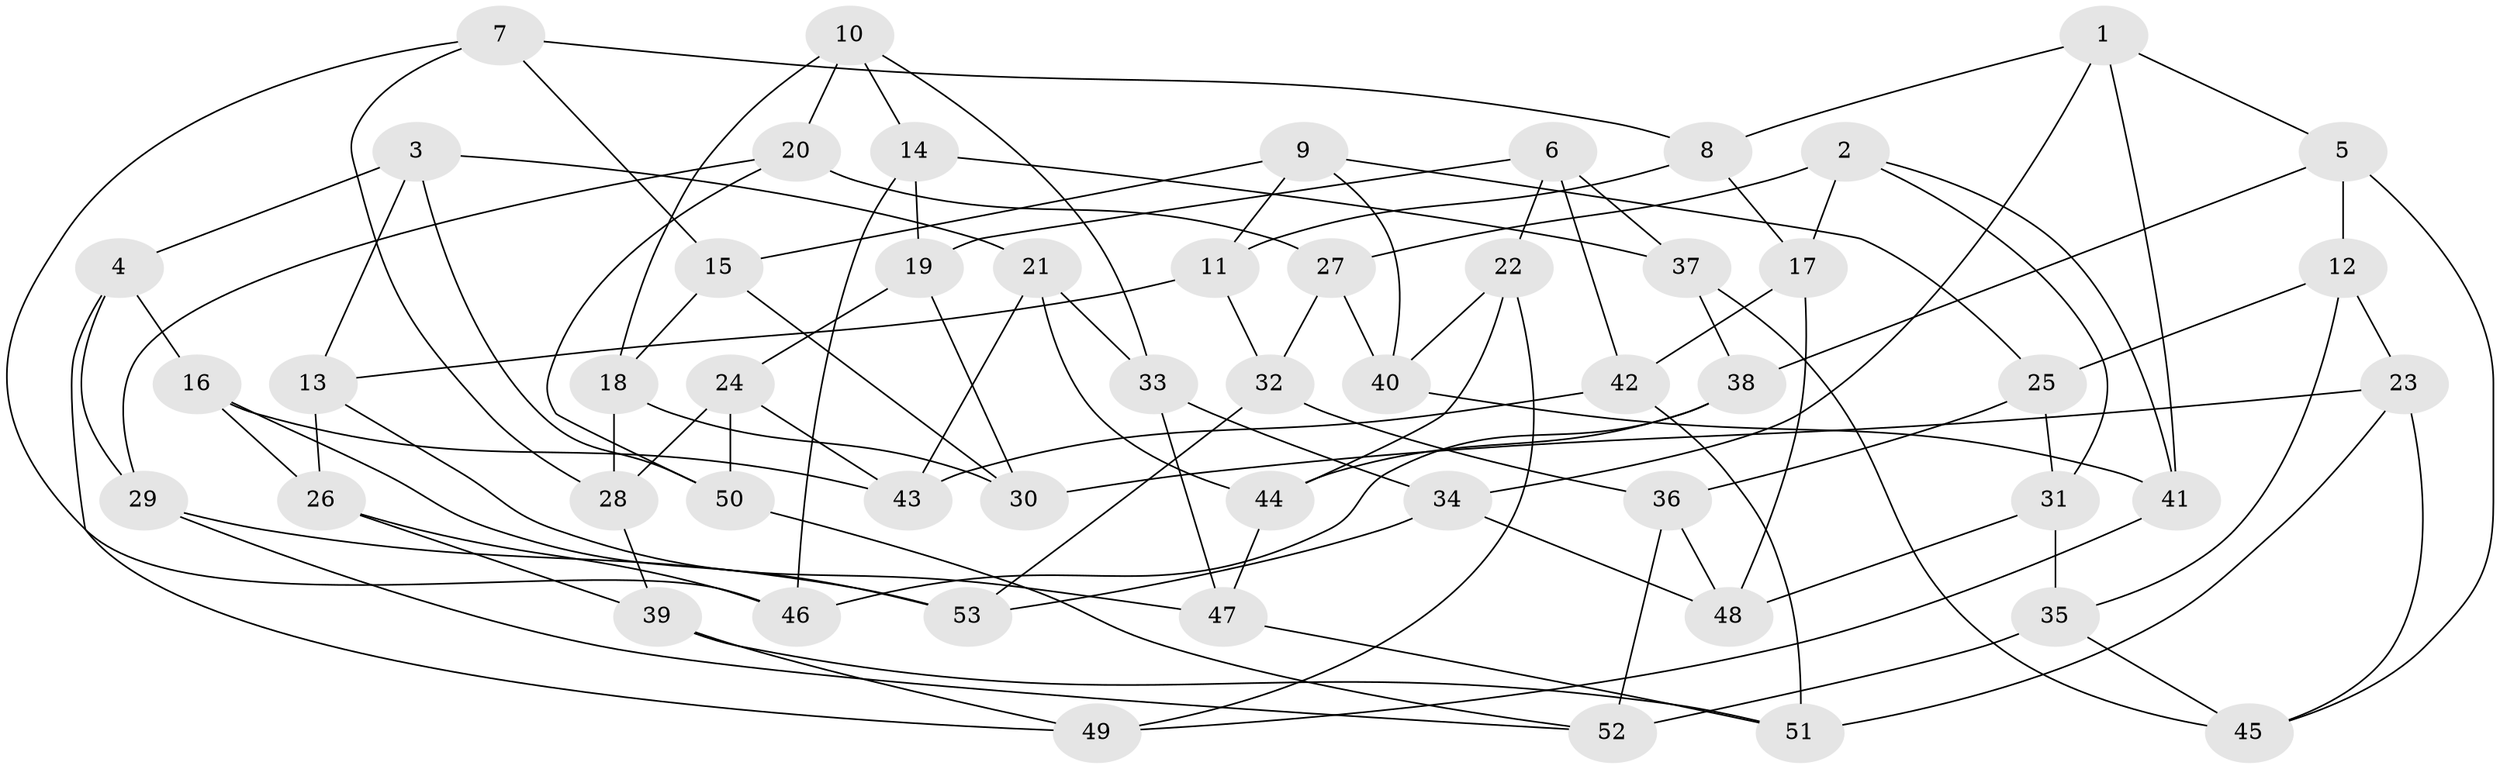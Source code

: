 // Generated by graph-tools (version 1.1) at 2025/37/03/09/25 02:37:57]
// undirected, 53 vertices, 106 edges
graph export_dot {
graph [start="1"]
  node [color=gray90,style=filled];
  1;
  2;
  3;
  4;
  5;
  6;
  7;
  8;
  9;
  10;
  11;
  12;
  13;
  14;
  15;
  16;
  17;
  18;
  19;
  20;
  21;
  22;
  23;
  24;
  25;
  26;
  27;
  28;
  29;
  30;
  31;
  32;
  33;
  34;
  35;
  36;
  37;
  38;
  39;
  40;
  41;
  42;
  43;
  44;
  45;
  46;
  47;
  48;
  49;
  50;
  51;
  52;
  53;
  1 -- 34;
  1 -- 41;
  1 -- 8;
  1 -- 5;
  2 -- 27;
  2 -- 31;
  2 -- 41;
  2 -- 17;
  3 -- 4;
  3 -- 13;
  3 -- 50;
  3 -- 21;
  4 -- 16;
  4 -- 29;
  4 -- 49;
  5 -- 45;
  5 -- 12;
  5 -- 38;
  6 -- 19;
  6 -- 22;
  6 -- 37;
  6 -- 42;
  7 -- 46;
  7 -- 28;
  7 -- 15;
  7 -- 8;
  8 -- 11;
  8 -- 17;
  9 -- 25;
  9 -- 15;
  9 -- 40;
  9 -- 11;
  10 -- 33;
  10 -- 20;
  10 -- 18;
  10 -- 14;
  11 -- 32;
  11 -- 13;
  12 -- 35;
  12 -- 23;
  12 -- 25;
  13 -- 47;
  13 -- 26;
  14 -- 37;
  14 -- 46;
  14 -- 19;
  15 -- 30;
  15 -- 18;
  16 -- 26;
  16 -- 43;
  16 -- 53;
  17 -- 48;
  17 -- 42;
  18 -- 30;
  18 -- 28;
  19 -- 24;
  19 -- 30;
  20 -- 50;
  20 -- 27;
  20 -- 29;
  21 -- 33;
  21 -- 43;
  21 -- 44;
  22 -- 44;
  22 -- 40;
  22 -- 49;
  23 -- 45;
  23 -- 51;
  23 -- 30;
  24 -- 43;
  24 -- 28;
  24 -- 50;
  25 -- 31;
  25 -- 36;
  26 -- 39;
  26 -- 46;
  27 -- 32;
  27 -- 40;
  28 -- 39;
  29 -- 52;
  29 -- 53;
  31 -- 48;
  31 -- 35;
  32 -- 36;
  32 -- 53;
  33 -- 34;
  33 -- 47;
  34 -- 48;
  34 -- 53;
  35 -- 52;
  35 -- 45;
  36 -- 48;
  36 -- 52;
  37 -- 38;
  37 -- 45;
  38 -- 46;
  38 -- 44;
  39 -- 51;
  39 -- 49;
  40 -- 41;
  41 -- 49;
  42 -- 51;
  42 -- 43;
  44 -- 47;
  47 -- 51;
  50 -- 52;
}
